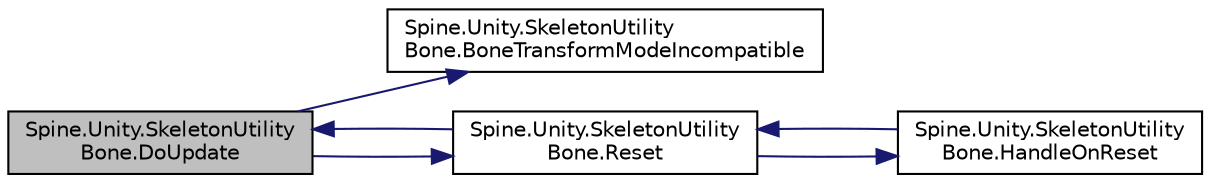 digraph "Spine.Unity.SkeletonUtilityBone.DoUpdate"
{
 // LATEX_PDF_SIZE
  edge [fontname="Helvetica",fontsize="10",labelfontname="Helvetica",labelfontsize="10"];
  node [fontname="Helvetica",fontsize="10",shape=record];
  rankdir="LR";
  Node1 [label="Spine.Unity.SkeletonUtility\lBone.DoUpdate",height=0.2,width=0.4,color="black", fillcolor="grey75", style="filled", fontcolor="black",tooltip=" "];
  Node1 -> Node2 [color="midnightblue",fontsize="10",style="solid",fontname="Helvetica"];
  Node2 [label="Spine.Unity.SkeletonUtility\lBone.BoneTransformModeIncompatible",height=0.2,width=0.4,color="black", fillcolor="white", style="filled",URL="$class_spine_1_1_unity_1_1_skeleton_utility_bone.html#aaa8e1c680bad0662f74fa8a047c9db57",tooltip=" "];
  Node1 -> Node3 [color="midnightblue",fontsize="10",style="solid",fontname="Helvetica"];
  Node3 [label="Spine.Unity.SkeletonUtility\lBone.Reset",height=0.2,width=0.4,color="black", fillcolor="white", style="filled",URL="$class_spine_1_1_unity_1_1_skeleton_utility_bone.html#a14a1a7281090d09bc769a940d4f693c4",tooltip=" "];
  Node3 -> Node1 [color="midnightblue",fontsize="10",style="solid",fontname="Helvetica"];
  Node3 -> Node4 [color="midnightblue",fontsize="10",style="solid",fontname="Helvetica"];
  Node4 [label="Spine.Unity.SkeletonUtility\lBone.HandleOnReset",height=0.2,width=0.4,color="black", fillcolor="white", style="filled",URL="$class_spine_1_1_unity_1_1_skeleton_utility_bone.html#a8807d55e246a6e212449c510c16a397c",tooltip=" "];
  Node4 -> Node3 [color="midnightblue",fontsize="10",style="solid",fontname="Helvetica"];
}
